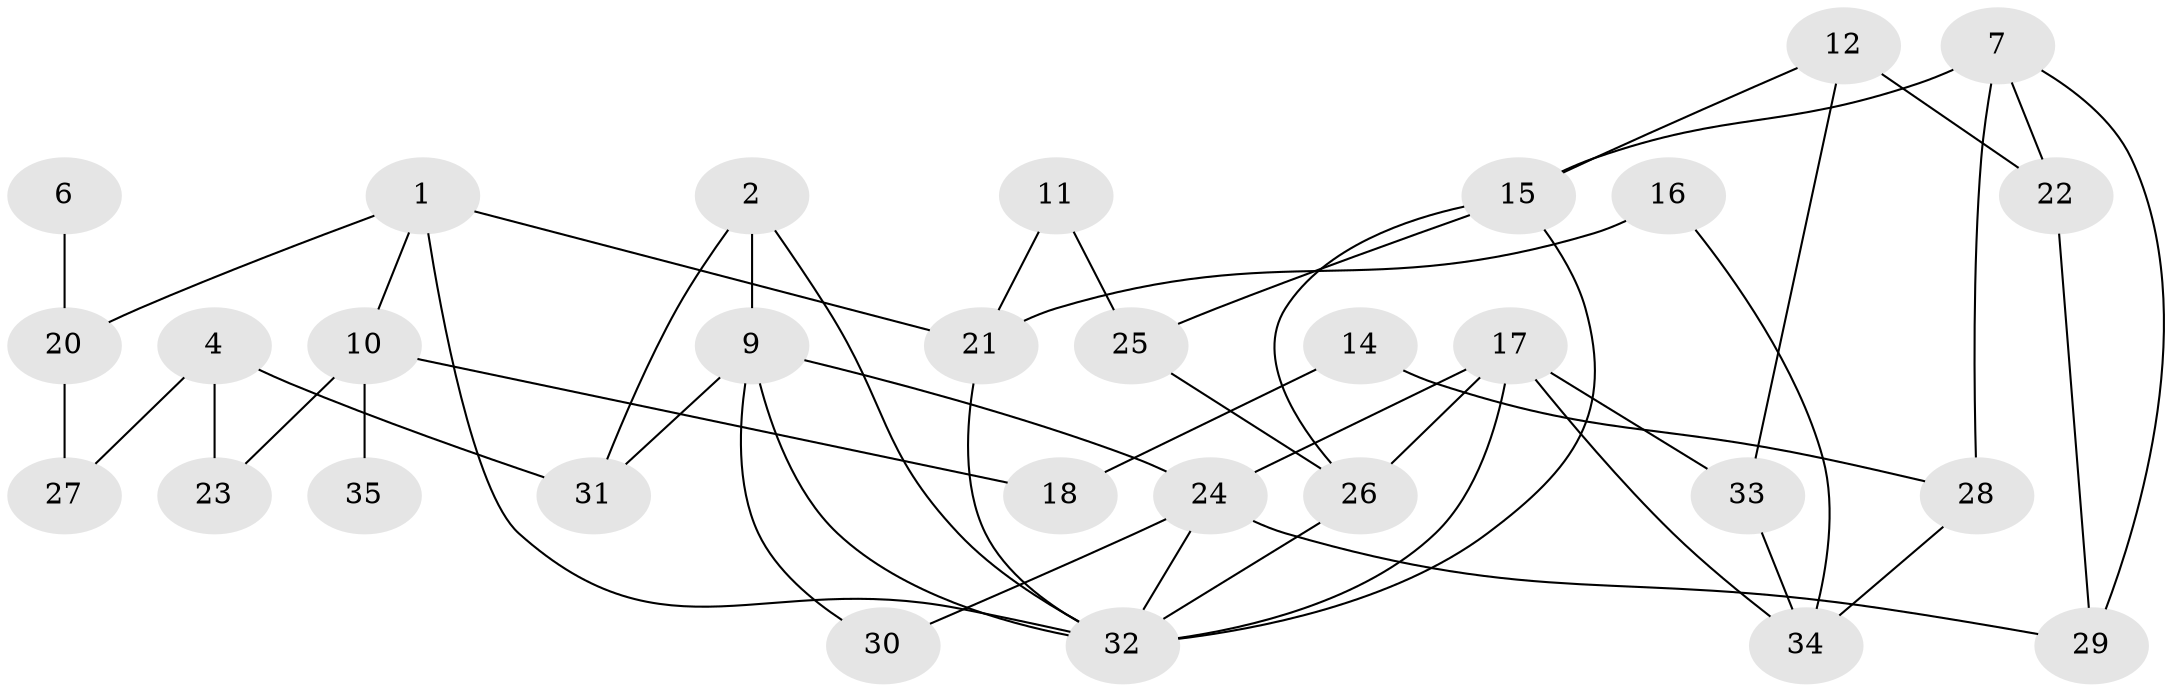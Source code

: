 // original degree distribution, {4: 0.13043478260869565, 3: 0.3188405797101449, 0: 0.057971014492753624, 1: 0.17391304347826086, 2: 0.2608695652173913, 5: 0.028985507246376812, 6: 0.028985507246376812}
// Generated by graph-tools (version 1.1) at 2025/00/03/09/25 03:00:46]
// undirected, 30 vertices, 49 edges
graph export_dot {
graph [start="1"]
  node [color=gray90,style=filled];
  1;
  2;
  4;
  6;
  7;
  9;
  10;
  11;
  12;
  14;
  15;
  16;
  17;
  18;
  20;
  21;
  22;
  23;
  24;
  25;
  26;
  27;
  28;
  29;
  30;
  31;
  32;
  33;
  34;
  35;
  1 -- 10 [weight=1.0];
  1 -- 20 [weight=1.0];
  1 -- 21 [weight=1.0];
  1 -- 32 [weight=1.0];
  2 -- 9 [weight=1.0];
  2 -- 31 [weight=1.0];
  2 -- 32 [weight=1.0];
  4 -- 23 [weight=1.0];
  4 -- 27 [weight=1.0];
  4 -- 31 [weight=1.0];
  6 -- 20 [weight=1.0];
  7 -- 15 [weight=1.0];
  7 -- 22 [weight=1.0];
  7 -- 28 [weight=1.0];
  7 -- 29 [weight=1.0];
  9 -- 24 [weight=1.0];
  9 -- 30 [weight=1.0];
  9 -- 31 [weight=1.0];
  9 -- 32 [weight=2.0];
  10 -- 18 [weight=1.0];
  10 -- 23 [weight=1.0];
  10 -- 35 [weight=1.0];
  11 -- 21 [weight=1.0];
  11 -- 25 [weight=1.0];
  12 -- 15 [weight=1.0];
  12 -- 22 [weight=2.0];
  12 -- 33 [weight=1.0];
  14 -- 18 [weight=1.0];
  14 -- 28 [weight=1.0];
  15 -- 25 [weight=1.0];
  15 -- 26 [weight=1.0];
  15 -- 32 [weight=1.0];
  16 -- 21 [weight=1.0];
  16 -- 34 [weight=1.0];
  17 -- 24 [weight=1.0];
  17 -- 26 [weight=1.0];
  17 -- 32 [weight=1.0];
  17 -- 33 [weight=1.0];
  17 -- 34 [weight=1.0];
  20 -- 27 [weight=1.0];
  21 -- 32 [weight=1.0];
  22 -- 29 [weight=1.0];
  24 -- 29 [weight=1.0];
  24 -- 30 [weight=1.0];
  24 -- 32 [weight=1.0];
  25 -- 26 [weight=1.0];
  26 -- 32 [weight=2.0];
  28 -- 34 [weight=1.0];
  33 -- 34 [weight=1.0];
}
